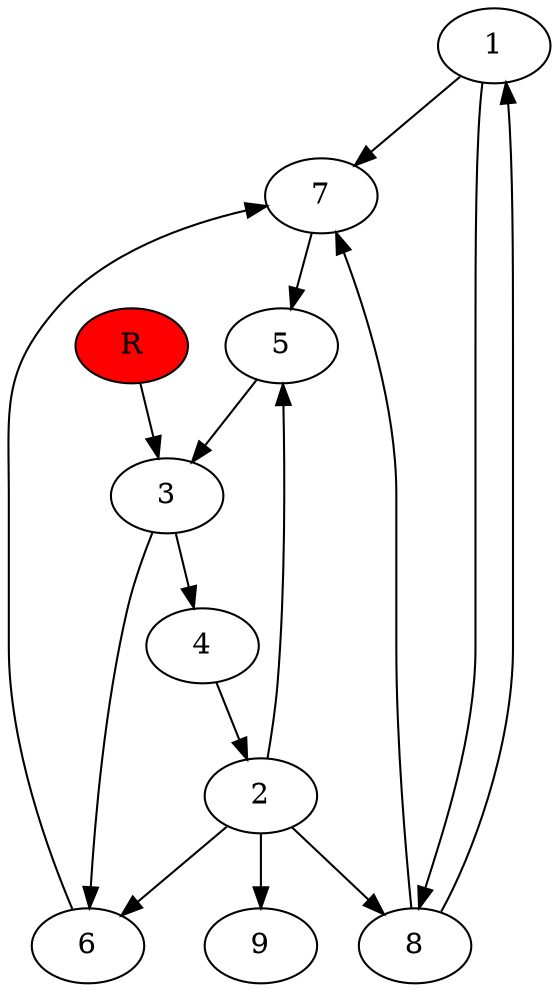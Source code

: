 digraph prb77470 {
	1
	2
	3
	4
	5
	6
	7
	8
	R [fillcolor="#ff0000" style=filled]
	1 -> 7
	1 -> 8
	2 -> 5
	2 -> 6
	2 -> 8
	2 -> 9
	3 -> 4
	3 -> 6
	4 -> 2
	5 -> 3
	6 -> 7
	7 -> 5
	8 -> 1
	8 -> 7
	R -> 3
}
